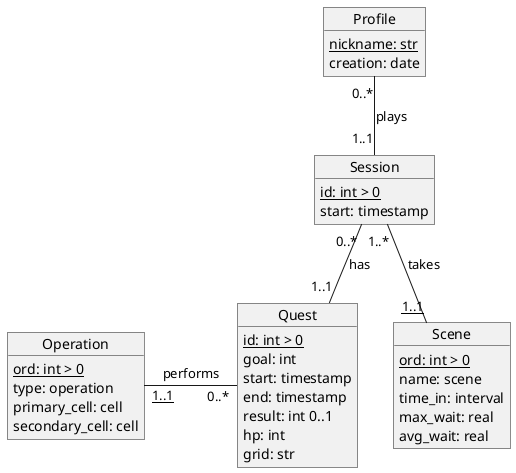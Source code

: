 @startuml database-ER

' Entities

object Profile {
    <u>nickname: str</u>
    creation: date
}

object Session {
    <u>id: int > 0</u>
    start: timestamp
}

object Scene {
    <u>ord: int > 0</u>
    name: scene
    time_in: interval
    max_wait: real
    avg_wait: real
}

object Quest {
    <u>id: int > 0</u>
    goal: int
    start: timestamp
    end: timestamp
    result: int 0..1
    hp: int
    grid: str
}

object Operation {
    <u>ord: int > 0</u>
    type: operation
    primary_cell: cell
    secondary_cell: cell
}

' Relationship

Profile "0..*" -- "1..1" Session : plays

Session "0..*" -- "1..1" Quest : has

Session "1..*" -- "<u>1..1</u>" Scene : takes

Quest "0..*" -left- "<u>1..1</u>" Operation : performs

@enduml